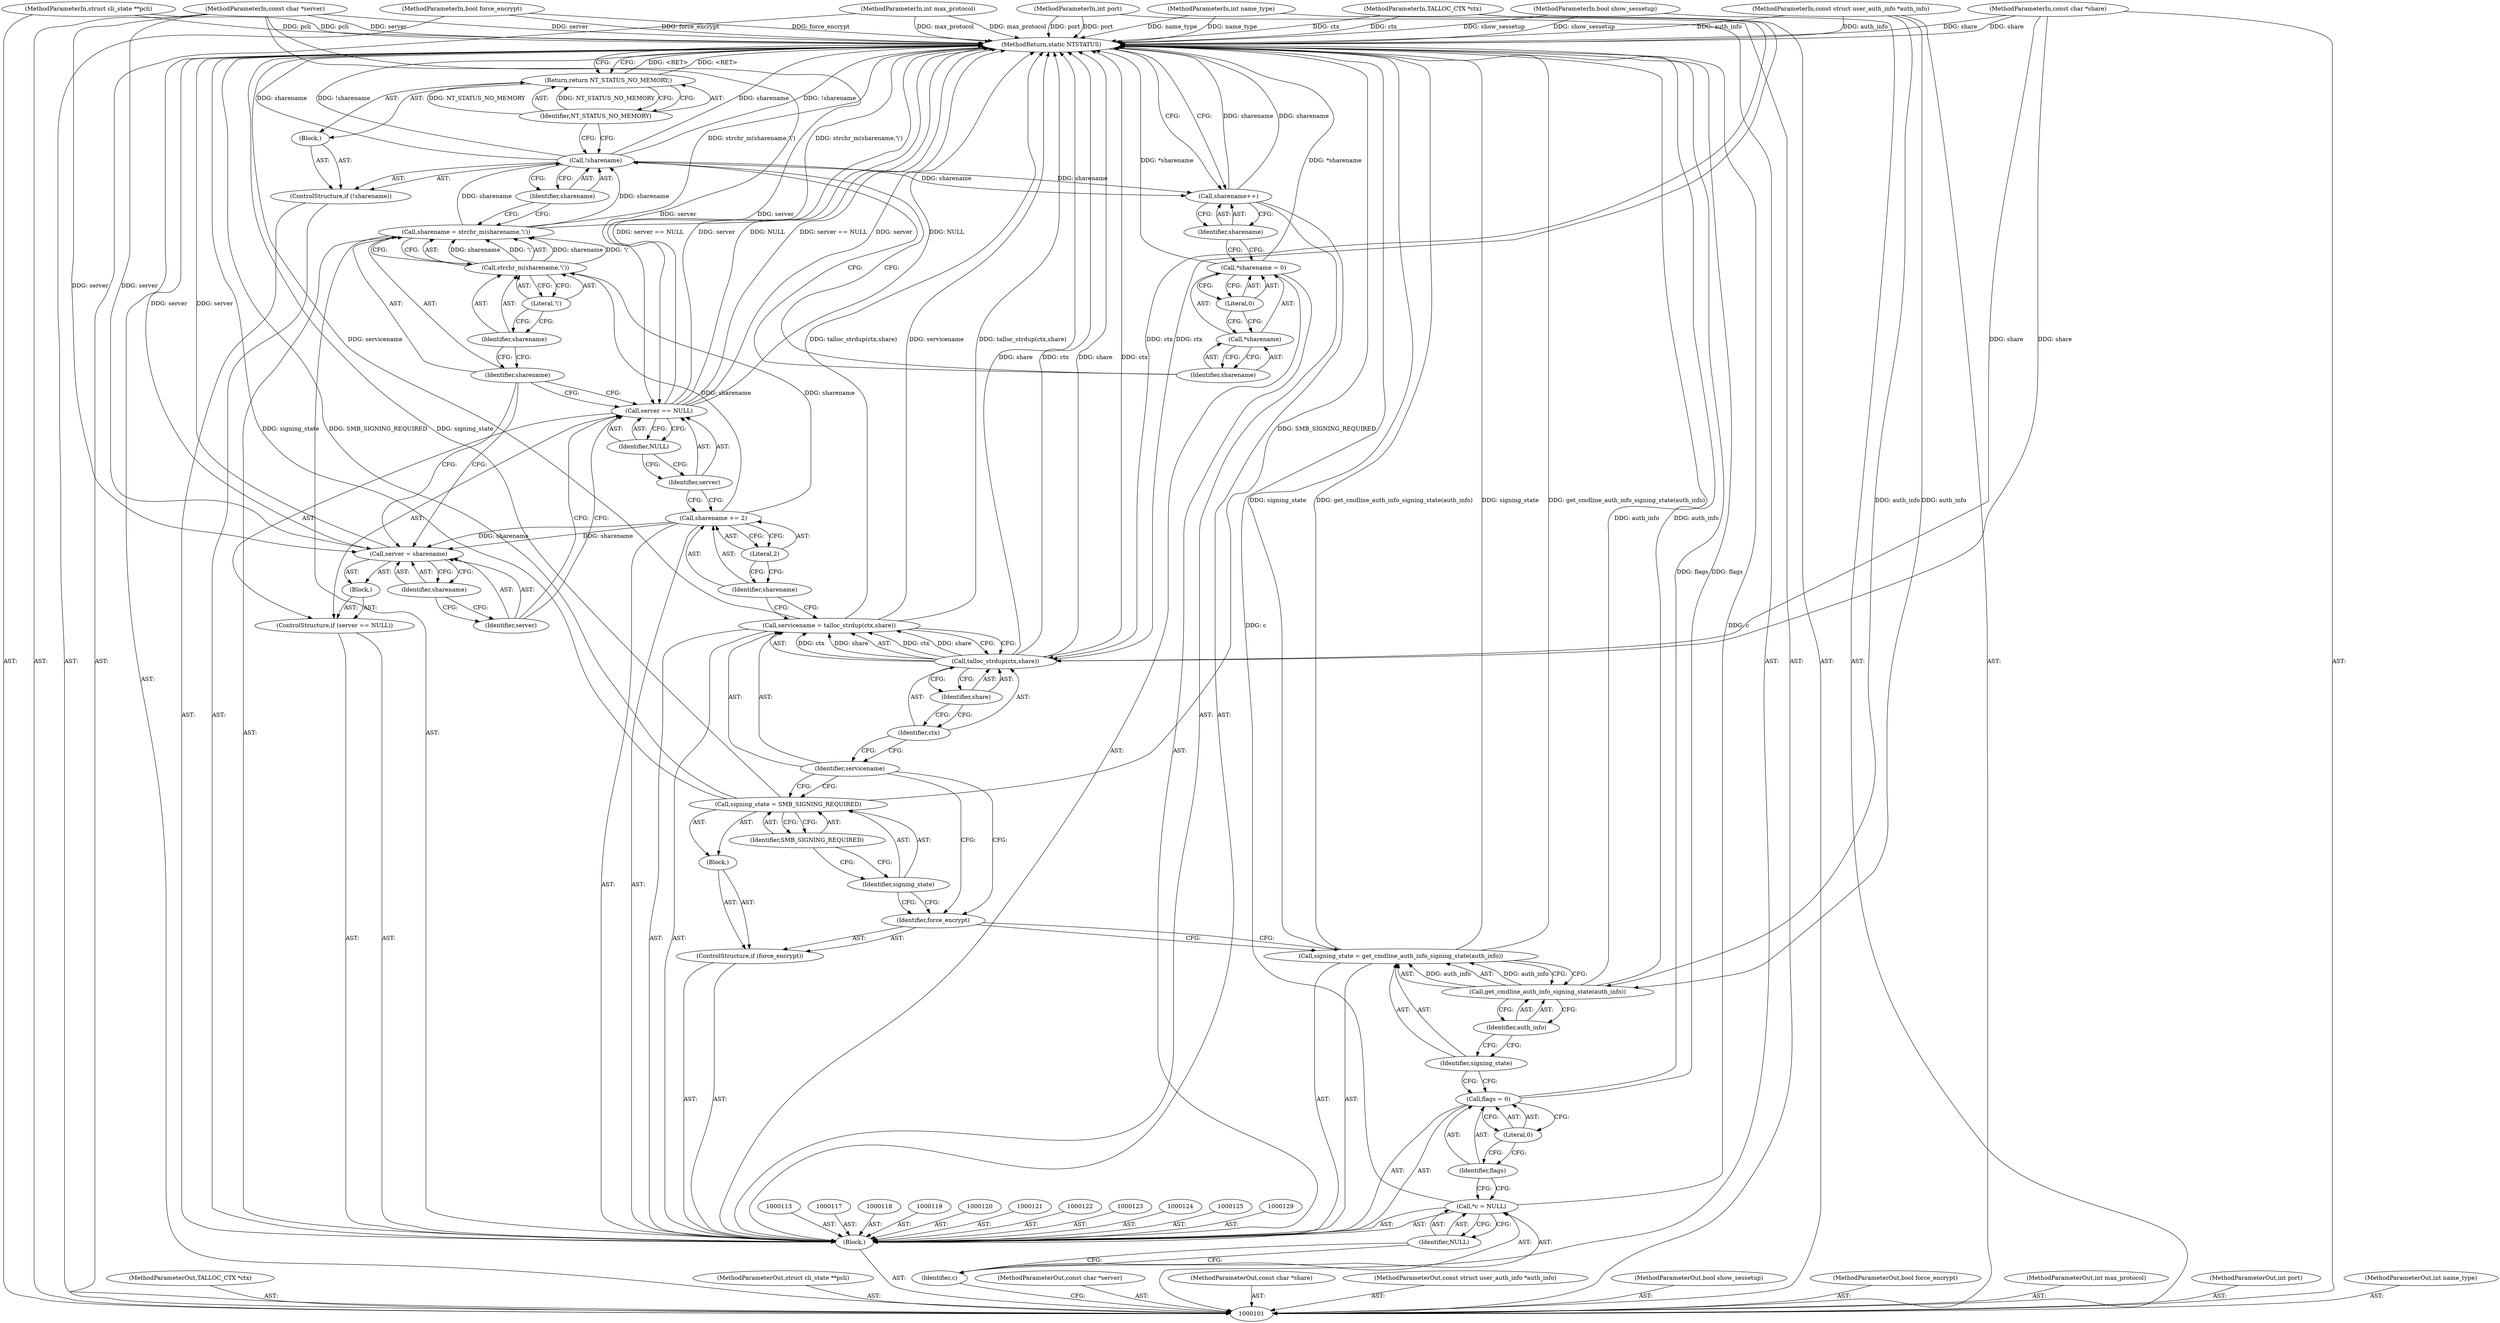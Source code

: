 digraph "0_samba_d724f835acb9f4886c0001af32cd325dbbf1f895" {
"1000173" [label="(MethodReturn,static NTSTATUS)"];
"1000102" [label="(MethodParameterIn,TALLOC_CTX *ctx)"];
"1000229" [label="(MethodParameterOut,TALLOC_CTX *ctx)"];
"1000111" [label="(MethodParameterIn,struct cli_state **pcli)"];
"1000238" [label="(MethodParameterOut,struct cli_state **pcli)"];
"1000112" [label="(Block,)"];
"1000114" [label="(Call,*c = NULL)"];
"1000115" [label="(Identifier,c)"];
"1000116" [label="(Identifier,NULL)"];
"1000103" [label="(MethodParameterIn,const char *server)"];
"1000230" [label="(MethodParameterOut,const char *server)"];
"1000126" [label="(Call,flags = 0)"];
"1000127" [label="(Identifier,flags)"];
"1000128" [label="(Literal,0)"];
"1000130" [label="(Call,signing_state = get_cmdline_auth_info_signing_state(auth_info))"];
"1000131" [label="(Identifier,signing_state)"];
"1000132" [label="(Call,get_cmdline_auth_info_signing_state(auth_info))"];
"1000133" [label="(Identifier,auth_info)"];
"1000135" [label="(Identifier,force_encrypt)"];
"1000136" [label="(Block,)"];
"1000134" [label="(ControlStructure,if (force_encrypt))"];
"1000137" [label="(Call,signing_state = SMB_SIGNING_REQUIRED)"];
"1000138" [label="(Identifier,signing_state)"];
"1000139" [label="(Identifier,SMB_SIGNING_REQUIRED)"];
"1000142" [label="(Call,talloc_strdup(ctx,share))"];
"1000143" [label="(Identifier,ctx)"];
"1000144" [label="(Identifier,share)"];
"1000140" [label="(Call,servicename = talloc_strdup(ctx,share))"];
"1000141" [label="(Identifier,servicename)"];
"1000147" [label="(Literal,2)"];
"1000145" [label="(Call,sharename += 2)"];
"1000146" [label="(Identifier,sharename)"];
"1000104" [label="(MethodParameterIn,const char *share)"];
"1000231" [label="(MethodParameterOut,const char *share)"];
"1000151" [label="(Identifier,NULL)"];
"1000148" [label="(ControlStructure,if (server == NULL))"];
"1000152" [label="(Block,)"];
"1000149" [label="(Call,server == NULL)"];
"1000150" [label="(Identifier,server)"];
"1000155" [label="(Identifier,sharename)"];
"1000153" [label="(Call,server = sharename)"];
"1000154" [label="(Identifier,server)"];
"1000158" [label="(Call,strchr_m(sharename,'\\'))"];
"1000156" [label="(Call,sharename = strchr_m(sharename,'\\'))"];
"1000157" [label="(Identifier,sharename)"];
"1000159" [label="(Identifier,sharename)"];
"1000160" [label="(Literal,'\\')"];
"1000164" [label="(Block,)"];
"1000161" [label="(ControlStructure,if (!sharename))"];
"1000162" [label="(Call,!sharename)"];
"1000163" [label="(Identifier,sharename)"];
"1000166" [label="(Identifier,NT_STATUS_NO_MEMORY)"];
"1000165" [label="(Return,return NT_STATUS_NO_MEMORY;)"];
"1000170" [label="(Literal,0)"];
"1000167" [label="(Call,*sharename = 0)"];
"1000168" [label="(Call,*sharename)"];
"1000169" [label="(Identifier,sharename)"];
"1000171" [label="(Call,sharename++)"];
"1000172" [label="(Identifier,sharename)"];
"1000105" [label="(MethodParameterIn,const struct user_auth_info *auth_info)"];
"1000232" [label="(MethodParameterOut,const struct user_auth_info *auth_info)"];
"1000106" [label="(MethodParameterIn,bool show_sessetup)"];
"1000233" [label="(MethodParameterOut,bool show_sessetup)"];
"1000107" [label="(MethodParameterIn,bool force_encrypt)"];
"1000234" [label="(MethodParameterOut,bool force_encrypt)"];
"1000108" [label="(MethodParameterIn,int max_protocol)"];
"1000235" [label="(MethodParameterOut,int max_protocol)"];
"1000109" [label="(MethodParameterIn,int port)"];
"1000236" [label="(MethodParameterOut,int port)"];
"1000110" [label="(MethodParameterIn,int name_type)"];
"1000237" [label="(MethodParameterOut,int name_type)"];
"1000173" -> "1000101"  [label="AST: "];
"1000173" -> "1000165"  [label="CFG: "];
"1000173" -> "1000171"  [label="CFG: "];
"1000165" -> "1000173"  [label="DDG: <RET>"];
"1000108" -> "1000173"  [label="DDG: max_protocol"];
"1000104" -> "1000173"  [label="DDG: share"];
"1000105" -> "1000173"  [label="DDG: auth_info"];
"1000114" -> "1000173"  [label="DDG: c"];
"1000149" -> "1000173"  [label="DDG: server == NULL"];
"1000149" -> "1000173"  [label="DDG: server"];
"1000149" -> "1000173"  [label="DDG: NULL"];
"1000153" -> "1000173"  [label="DDG: server"];
"1000110" -> "1000173"  [label="DDG: name_type"];
"1000111" -> "1000173"  [label="DDG: pcli"];
"1000130" -> "1000173"  [label="DDG: signing_state"];
"1000130" -> "1000173"  [label="DDG: get_cmdline_auth_info_signing_state(auth_info)"];
"1000167" -> "1000173"  [label="DDG: *sharename"];
"1000171" -> "1000173"  [label="DDG: sharename"];
"1000140" -> "1000173"  [label="DDG: talloc_strdup(ctx,share)"];
"1000140" -> "1000173"  [label="DDG: servicename"];
"1000107" -> "1000173"  [label="DDG: force_encrypt"];
"1000137" -> "1000173"  [label="DDG: SMB_SIGNING_REQUIRED"];
"1000137" -> "1000173"  [label="DDG: signing_state"];
"1000142" -> "1000173"  [label="DDG: share"];
"1000142" -> "1000173"  [label="DDG: ctx"];
"1000156" -> "1000173"  [label="DDG: strchr_m(sharename,'\\')"];
"1000103" -> "1000173"  [label="DDG: server"];
"1000126" -> "1000173"  [label="DDG: flags"];
"1000132" -> "1000173"  [label="DDG: auth_info"];
"1000102" -> "1000173"  [label="DDG: ctx"];
"1000162" -> "1000173"  [label="DDG: sharename"];
"1000162" -> "1000173"  [label="DDG: !sharename"];
"1000106" -> "1000173"  [label="DDG: show_sessetup"];
"1000109" -> "1000173"  [label="DDG: port"];
"1000102" -> "1000101"  [label="AST: "];
"1000102" -> "1000173"  [label="DDG: ctx"];
"1000102" -> "1000142"  [label="DDG: ctx"];
"1000229" -> "1000101"  [label="AST: "];
"1000111" -> "1000101"  [label="AST: "];
"1000111" -> "1000173"  [label="DDG: pcli"];
"1000238" -> "1000101"  [label="AST: "];
"1000112" -> "1000101"  [label="AST: "];
"1000113" -> "1000112"  [label="AST: "];
"1000114" -> "1000112"  [label="AST: "];
"1000117" -> "1000112"  [label="AST: "];
"1000118" -> "1000112"  [label="AST: "];
"1000119" -> "1000112"  [label="AST: "];
"1000120" -> "1000112"  [label="AST: "];
"1000121" -> "1000112"  [label="AST: "];
"1000122" -> "1000112"  [label="AST: "];
"1000123" -> "1000112"  [label="AST: "];
"1000124" -> "1000112"  [label="AST: "];
"1000125" -> "1000112"  [label="AST: "];
"1000126" -> "1000112"  [label="AST: "];
"1000129" -> "1000112"  [label="AST: "];
"1000130" -> "1000112"  [label="AST: "];
"1000134" -> "1000112"  [label="AST: "];
"1000140" -> "1000112"  [label="AST: "];
"1000145" -> "1000112"  [label="AST: "];
"1000148" -> "1000112"  [label="AST: "];
"1000156" -> "1000112"  [label="AST: "];
"1000161" -> "1000112"  [label="AST: "];
"1000167" -> "1000112"  [label="AST: "];
"1000171" -> "1000112"  [label="AST: "];
"1000114" -> "1000112"  [label="AST: "];
"1000114" -> "1000116"  [label="CFG: "];
"1000115" -> "1000114"  [label="AST: "];
"1000116" -> "1000114"  [label="AST: "];
"1000127" -> "1000114"  [label="CFG: "];
"1000114" -> "1000173"  [label="DDG: c"];
"1000115" -> "1000114"  [label="AST: "];
"1000115" -> "1000101"  [label="CFG: "];
"1000116" -> "1000115"  [label="CFG: "];
"1000116" -> "1000114"  [label="AST: "];
"1000116" -> "1000115"  [label="CFG: "];
"1000114" -> "1000116"  [label="CFG: "];
"1000103" -> "1000101"  [label="AST: "];
"1000103" -> "1000173"  [label="DDG: server"];
"1000103" -> "1000149"  [label="DDG: server"];
"1000103" -> "1000153"  [label="DDG: server"];
"1000230" -> "1000101"  [label="AST: "];
"1000126" -> "1000112"  [label="AST: "];
"1000126" -> "1000128"  [label="CFG: "];
"1000127" -> "1000126"  [label="AST: "];
"1000128" -> "1000126"  [label="AST: "];
"1000131" -> "1000126"  [label="CFG: "];
"1000126" -> "1000173"  [label="DDG: flags"];
"1000127" -> "1000126"  [label="AST: "];
"1000127" -> "1000114"  [label="CFG: "];
"1000128" -> "1000127"  [label="CFG: "];
"1000128" -> "1000126"  [label="AST: "];
"1000128" -> "1000127"  [label="CFG: "];
"1000126" -> "1000128"  [label="CFG: "];
"1000130" -> "1000112"  [label="AST: "];
"1000130" -> "1000132"  [label="CFG: "];
"1000131" -> "1000130"  [label="AST: "];
"1000132" -> "1000130"  [label="AST: "];
"1000135" -> "1000130"  [label="CFG: "];
"1000130" -> "1000173"  [label="DDG: signing_state"];
"1000130" -> "1000173"  [label="DDG: get_cmdline_auth_info_signing_state(auth_info)"];
"1000132" -> "1000130"  [label="DDG: auth_info"];
"1000131" -> "1000130"  [label="AST: "];
"1000131" -> "1000126"  [label="CFG: "];
"1000133" -> "1000131"  [label="CFG: "];
"1000132" -> "1000130"  [label="AST: "];
"1000132" -> "1000133"  [label="CFG: "];
"1000133" -> "1000132"  [label="AST: "];
"1000130" -> "1000132"  [label="CFG: "];
"1000132" -> "1000173"  [label="DDG: auth_info"];
"1000132" -> "1000130"  [label="DDG: auth_info"];
"1000105" -> "1000132"  [label="DDG: auth_info"];
"1000133" -> "1000132"  [label="AST: "];
"1000133" -> "1000131"  [label="CFG: "];
"1000132" -> "1000133"  [label="CFG: "];
"1000135" -> "1000134"  [label="AST: "];
"1000135" -> "1000130"  [label="CFG: "];
"1000138" -> "1000135"  [label="CFG: "];
"1000141" -> "1000135"  [label="CFG: "];
"1000136" -> "1000134"  [label="AST: "];
"1000137" -> "1000136"  [label="AST: "];
"1000134" -> "1000112"  [label="AST: "];
"1000135" -> "1000134"  [label="AST: "];
"1000136" -> "1000134"  [label="AST: "];
"1000137" -> "1000136"  [label="AST: "];
"1000137" -> "1000139"  [label="CFG: "];
"1000138" -> "1000137"  [label="AST: "];
"1000139" -> "1000137"  [label="AST: "];
"1000141" -> "1000137"  [label="CFG: "];
"1000137" -> "1000173"  [label="DDG: SMB_SIGNING_REQUIRED"];
"1000137" -> "1000173"  [label="DDG: signing_state"];
"1000138" -> "1000137"  [label="AST: "];
"1000138" -> "1000135"  [label="CFG: "];
"1000139" -> "1000138"  [label="CFG: "];
"1000139" -> "1000137"  [label="AST: "];
"1000139" -> "1000138"  [label="CFG: "];
"1000137" -> "1000139"  [label="CFG: "];
"1000142" -> "1000140"  [label="AST: "];
"1000142" -> "1000144"  [label="CFG: "];
"1000143" -> "1000142"  [label="AST: "];
"1000144" -> "1000142"  [label="AST: "];
"1000140" -> "1000142"  [label="CFG: "];
"1000142" -> "1000173"  [label="DDG: share"];
"1000142" -> "1000173"  [label="DDG: ctx"];
"1000142" -> "1000140"  [label="DDG: ctx"];
"1000142" -> "1000140"  [label="DDG: share"];
"1000102" -> "1000142"  [label="DDG: ctx"];
"1000104" -> "1000142"  [label="DDG: share"];
"1000143" -> "1000142"  [label="AST: "];
"1000143" -> "1000141"  [label="CFG: "];
"1000144" -> "1000143"  [label="CFG: "];
"1000144" -> "1000142"  [label="AST: "];
"1000144" -> "1000143"  [label="CFG: "];
"1000142" -> "1000144"  [label="CFG: "];
"1000140" -> "1000112"  [label="AST: "];
"1000140" -> "1000142"  [label="CFG: "];
"1000141" -> "1000140"  [label="AST: "];
"1000142" -> "1000140"  [label="AST: "];
"1000146" -> "1000140"  [label="CFG: "];
"1000140" -> "1000173"  [label="DDG: talloc_strdup(ctx,share)"];
"1000140" -> "1000173"  [label="DDG: servicename"];
"1000142" -> "1000140"  [label="DDG: ctx"];
"1000142" -> "1000140"  [label="DDG: share"];
"1000141" -> "1000140"  [label="AST: "];
"1000141" -> "1000137"  [label="CFG: "];
"1000141" -> "1000135"  [label="CFG: "];
"1000143" -> "1000141"  [label="CFG: "];
"1000147" -> "1000145"  [label="AST: "];
"1000147" -> "1000146"  [label="CFG: "];
"1000145" -> "1000147"  [label="CFG: "];
"1000145" -> "1000112"  [label="AST: "];
"1000145" -> "1000147"  [label="CFG: "];
"1000146" -> "1000145"  [label="AST: "];
"1000147" -> "1000145"  [label="AST: "];
"1000150" -> "1000145"  [label="CFG: "];
"1000145" -> "1000153"  [label="DDG: sharename"];
"1000145" -> "1000158"  [label="DDG: sharename"];
"1000146" -> "1000145"  [label="AST: "];
"1000146" -> "1000140"  [label="CFG: "];
"1000147" -> "1000146"  [label="CFG: "];
"1000104" -> "1000101"  [label="AST: "];
"1000104" -> "1000173"  [label="DDG: share"];
"1000104" -> "1000142"  [label="DDG: share"];
"1000231" -> "1000101"  [label="AST: "];
"1000151" -> "1000149"  [label="AST: "];
"1000151" -> "1000150"  [label="CFG: "];
"1000149" -> "1000151"  [label="CFG: "];
"1000148" -> "1000112"  [label="AST: "];
"1000149" -> "1000148"  [label="AST: "];
"1000152" -> "1000148"  [label="AST: "];
"1000152" -> "1000148"  [label="AST: "];
"1000153" -> "1000152"  [label="AST: "];
"1000149" -> "1000148"  [label="AST: "];
"1000149" -> "1000151"  [label="CFG: "];
"1000150" -> "1000149"  [label="AST: "];
"1000151" -> "1000149"  [label="AST: "];
"1000154" -> "1000149"  [label="CFG: "];
"1000157" -> "1000149"  [label="CFG: "];
"1000149" -> "1000173"  [label="DDG: server == NULL"];
"1000149" -> "1000173"  [label="DDG: server"];
"1000149" -> "1000173"  [label="DDG: NULL"];
"1000103" -> "1000149"  [label="DDG: server"];
"1000150" -> "1000149"  [label="AST: "];
"1000150" -> "1000145"  [label="CFG: "];
"1000151" -> "1000150"  [label="CFG: "];
"1000155" -> "1000153"  [label="AST: "];
"1000155" -> "1000154"  [label="CFG: "];
"1000153" -> "1000155"  [label="CFG: "];
"1000153" -> "1000152"  [label="AST: "];
"1000153" -> "1000155"  [label="CFG: "];
"1000154" -> "1000153"  [label="AST: "];
"1000155" -> "1000153"  [label="AST: "];
"1000157" -> "1000153"  [label="CFG: "];
"1000153" -> "1000173"  [label="DDG: server"];
"1000145" -> "1000153"  [label="DDG: sharename"];
"1000103" -> "1000153"  [label="DDG: server"];
"1000154" -> "1000153"  [label="AST: "];
"1000154" -> "1000149"  [label="CFG: "];
"1000155" -> "1000154"  [label="CFG: "];
"1000158" -> "1000156"  [label="AST: "];
"1000158" -> "1000160"  [label="CFG: "];
"1000159" -> "1000158"  [label="AST: "];
"1000160" -> "1000158"  [label="AST: "];
"1000156" -> "1000158"  [label="CFG: "];
"1000158" -> "1000156"  [label="DDG: sharename"];
"1000158" -> "1000156"  [label="DDG: '\\'"];
"1000145" -> "1000158"  [label="DDG: sharename"];
"1000156" -> "1000112"  [label="AST: "];
"1000156" -> "1000158"  [label="CFG: "];
"1000157" -> "1000156"  [label="AST: "];
"1000158" -> "1000156"  [label="AST: "];
"1000163" -> "1000156"  [label="CFG: "];
"1000156" -> "1000173"  [label="DDG: strchr_m(sharename,'\\')"];
"1000158" -> "1000156"  [label="DDG: sharename"];
"1000158" -> "1000156"  [label="DDG: '\\'"];
"1000156" -> "1000162"  [label="DDG: sharename"];
"1000157" -> "1000156"  [label="AST: "];
"1000157" -> "1000153"  [label="CFG: "];
"1000157" -> "1000149"  [label="CFG: "];
"1000159" -> "1000157"  [label="CFG: "];
"1000159" -> "1000158"  [label="AST: "];
"1000159" -> "1000157"  [label="CFG: "];
"1000160" -> "1000159"  [label="CFG: "];
"1000160" -> "1000158"  [label="AST: "];
"1000160" -> "1000159"  [label="CFG: "];
"1000158" -> "1000160"  [label="CFG: "];
"1000164" -> "1000161"  [label="AST: "];
"1000165" -> "1000164"  [label="AST: "];
"1000161" -> "1000112"  [label="AST: "];
"1000162" -> "1000161"  [label="AST: "];
"1000164" -> "1000161"  [label="AST: "];
"1000162" -> "1000161"  [label="AST: "];
"1000162" -> "1000163"  [label="CFG: "];
"1000163" -> "1000162"  [label="AST: "];
"1000166" -> "1000162"  [label="CFG: "];
"1000169" -> "1000162"  [label="CFG: "];
"1000162" -> "1000173"  [label="DDG: sharename"];
"1000162" -> "1000173"  [label="DDG: !sharename"];
"1000156" -> "1000162"  [label="DDG: sharename"];
"1000162" -> "1000171"  [label="DDG: sharename"];
"1000163" -> "1000162"  [label="AST: "];
"1000163" -> "1000156"  [label="CFG: "];
"1000162" -> "1000163"  [label="CFG: "];
"1000166" -> "1000165"  [label="AST: "];
"1000166" -> "1000162"  [label="CFG: "];
"1000165" -> "1000166"  [label="CFG: "];
"1000166" -> "1000165"  [label="DDG: NT_STATUS_NO_MEMORY"];
"1000165" -> "1000164"  [label="AST: "];
"1000165" -> "1000166"  [label="CFG: "];
"1000166" -> "1000165"  [label="AST: "];
"1000173" -> "1000165"  [label="CFG: "];
"1000165" -> "1000173"  [label="DDG: <RET>"];
"1000166" -> "1000165"  [label="DDG: NT_STATUS_NO_MEMORY"];
"1000170" -> "1000167"  [label="AST: "];
"1000170" -> "1000168"  [label="CFG: "];
"1000167" -> "1000170"  [label="CFG: "];
"1000167" -> "1000112"  [label="AST: "];
"1000167" -> "1000170"  [label="CFG: "];
"1000168" -> "1000167"  [label="AST: "];
"1000170" -> "1000167"  [label="AST: "];
"1000172" -> "1000167"  [label="CFG: "];
"1000167" -> "1000173"  [label="DDG: *sharename"];
"1000168" -> "1000167"  [label="AST: "];
"1000168" -> "1000169"  [label="CFG: "];
"1000169" -> "1000168"  [label="AST: "];
"1000170" -> "1000168"  [label="CFG: "];
"1000169" -> "1000168"  [label="AST: "];
"1000169" -> "1000162"  [label="CFG: "];
"1000168" -> "1000169"  [label="CFG: "];
"1000171" -> "1000112"  [label="AST: "];
"1000171" -> "1000172"  [label="CFG: "];
"1000172" -> "1000171"  [label="AST: "];
"1000173" -> "1000171"  [label="CFG: "];
"1000171" -> "1000173"  [label="DDG: sharename"];
"1000162" -> "1000171"  [label="DDG: sharename"];
"1000172" -> "1000171"  [label="AST: "];
"1000172" -> "1000167"  [label="CFG: "];
"1000171" -> "1000172"  [label="CFG: "];
"1000105" -> "1000101"  [label="AST: "];
"1000105" -> "1000173"  [label="DDG: auth_info"];
"1000105" -> "1000132"  [label="DDG: auth_info"];
"1000232" -> "1000101"  [label="AST: "];
"1000106" -> "1000101"  [label="AST: "];
"1000106" -> "1000173"  [label="DDG: show_sessetup"];
"1000233" -> "1000101"  [label="AST: "];
"1000107" -> "1000101"  [label="AST: "];
"1000107" -> "1000173"  [label="DDG: force_encrypt"];
"1000234" -> "1000101"  [label="AST: "];
"1000108" -> "1000101"  [label="AST: "];
"1000108" -> "1000173"  [label="DDG: max_protocol"];
"1000235" -> "1000101"  [label="AST: "];
"1000109" -> "1000101"  [label="AST: "];
"1000109" -> "1000173"  [label="DDG: port"];
"1000236" -> "1000101"  [label="AST: "];
"1000110" -> "1000101"  [label="AST: "];
"1000110" -> "1000173"  [label="DDG: name_type"];
"1000237" -> "1000101"  [label="AST: "];
}
